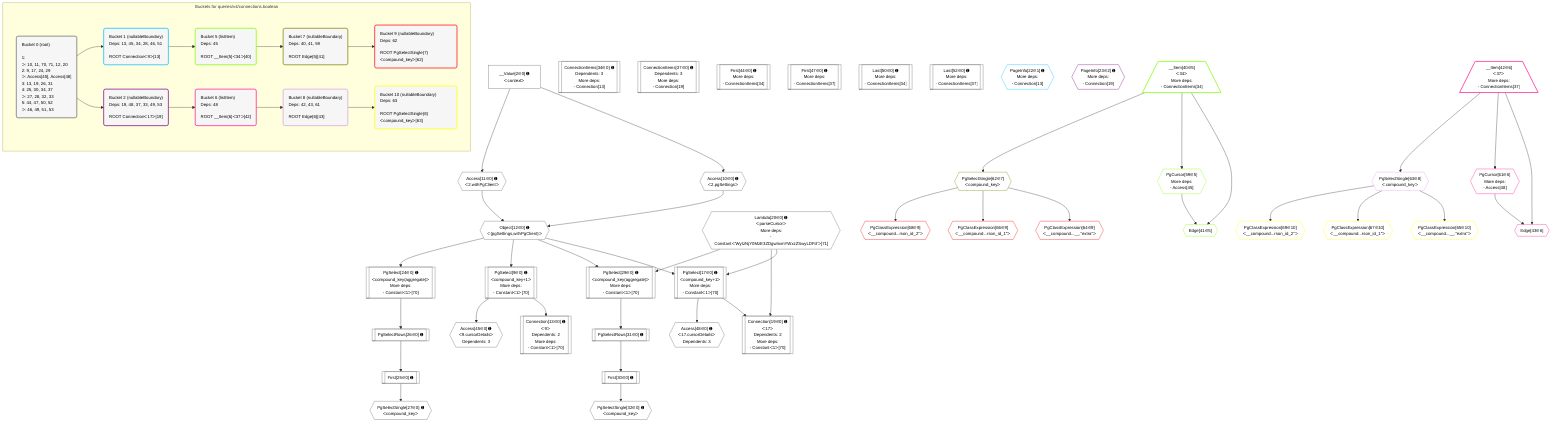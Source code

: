 %%{init: {'themeVariables': { 'fontSize': '12px'}}}%%
graph TD
    classDef path fill:#eee,stroke:#000,color:#000
    classDef plan fill:#fff,stroke-width:1px,color:#000
    classDef itemplan fill:#fff,stroke-width:2px,color:#000
    classDef unbatchedplan fill:#dff,stroke-width:1px,color:#000
    classDef sideeffectplan fill:#fcc,stroke-width:2px,color:#000
    classDef bucket fill:#f6f6f6,color:#000,stroke-width:2px,text-align:left

    subgraph "Buckets for queries/v4/connections.boolean"
    Bucket0("Bucket 0 (root)<br /><br />1: <br />ᐳ: 10, 11, 70, 71, 12, 20<br />2: 9, 17, 24, 29<br />ᐳ: Access[45], Access[48]<br />3: 13, 19, 26, 31<br />4: 25, 30, 34, 37<br />ᐳ: 27, 28, 32, 33<br />5: 44, 47, 50, 52<br />ᐳ: 46, 49, 51, 53"):::bucket
    Bucket1("Bucket 1 (nullableBoundary)<br />Deps: 13, 45, 34, 28, 46, 51<br /><br />ROOT Connectionᐸ9ᐳ[13]"):::bucket
    Bucket2("Bucket 2 (nullableBoundary)<br />Deps: 19, 48, 37, 33, 49, 53<br /><br />ROOT Connectionᐸ17ᐳ[19]"):::bucket
    Bucket5("Bucket 5 (listItem)<br />Deps: 45<br /><br />ROOT __Item{5}ᐸ34ᐳ[40]"):::bucket
    Bucket6("Bucket 6 (listItem)<br />Deps: 48<br /><br />ROOT __Item{6}ᐸ37ᐳ[42]"):::bucket
    Bucket7("Bucket 7 (nullableBoundary)<br />Deps: 40, 41, 59<br /><br />ROOT Edge{5}[41]"):::bucket
    Bucket8("Bucket 8 (nullableBoundary)<br />Deps: 42, 43, 61<br /><br />ROOT Edge{6}[43]"):::bucket
    Bucket9("Bucket 9 (nullableBoundary)<br />Deps: 62<br /><br />ROOT PgSelectSingle{7}ᐸcompound_keyᐳ[62]"):::bucket
    Bucket10("Bucket 10 (nullableBoundary)<br />Deps: 63<br /><br />ROOT PgSelectSingle{8}ᐸcompound_keyᐳ[63]"):::bucket
    end
    Bucket0 --> Bucket1 & Bucket2
    Bucket1 --> Bucket5
    Bucket2 --> Bucket6
    Bucket5 --> Bucket7
    Bucket6 --> Bucket8
    Bucket7 --> Bucket9
    Bucket8 --> Bucket10

    %% plan dependencies
    PgSelect17[["PgSelect[17∈0] ➊<br />ᐸcompound_key+1ᐳ<br />More deps:<br />- Constantᐸ1ᐳ[70]"]]:::plan
    Object12{{"Object[12∈0] ➊<br />ᐸ{pgSettings,withPgClient}ᐳ"}}:::plan
    Lambda20{{"Lambda[20∈0] ➊<br />ᐸparseCursorᐳ<br />More deps:<br />- Constantᐸ'WyIzNjY0MzE3ZDgwIixmYWxzZSwyLDFd'ᐳ[71]"}}:::plan
    Object12 & Lambda20 --> PgSelect17
    Connection19[["Connection[19∈0] ➊<br />ᐸ17ᐳ<br />Dependents: 2<br />More deps:<br />- Constantᐸ1ᐳ[70]"]]:::plan
    PgSelect17 & Lambda20 --> Connection19
    PgSelect29[["PgSelect[29∈0] ➊<br />ᐸcompound_key(aggregate)ᐳ<br />More deps:<br />- Constantᐸ1ᐳ[70]"]]:::plan
    Object12 & Lambda20 --> PgSelect29
    PgSelect9[["PgSelect[9∈0] ➊<br />ᐸcompound_key+1ᐳ<br />More deps:<br />- Constantᐸ1ᐳ[70]"]]:::plan
    Object12 --> PgSelect9
    Access10{{"Access[10∈0] ➊<br />ᐸ2.pgSettingsᐳ"}}:::plan
    Access11{{"Access[11∈0] ➊<br />ᐸ2.withPgClientᐳ"}}:::plan
    Access10 & Access11 --> Object12
    Connection13[["Connection[13∈0] ➊<br />ᐸ9ᐳ<br />Dependents: 2<br />More deps:<br />- Constantᐸ1ᐳ[70]"]]:::plan
    PgSelect9 --> Connection13
    PgSelect24[["PgSelect[24∈0] ➊<br />ᐸcompound_key(aggregate)ᐳ<br />More deps:<br />- Constantᐸ1ᐳ[70]"]]:::plan
    Object12 --> PgSelect24
    __Value2["__Value[2∈0] ➊<br />ᐸcontextᐳ"]:::plan
    __Value2 --> Access10
    __Value2 --> Access11
    First25[["First[25∈0] ➊"]]:::plan
    PgSelectRows26[["PgSelectRows[26∈0] ➊"]]:::plan
    PgSelectRows26 --> First25
    PgSelect24 --> PgSelectRows26
    PgSelectSingle27{{"PgSelectSingle[27∈0] ➊<br />ᐸcompound_keyᐳ"}}:::plan
    First25 --> PgSelectSingle27
    First30[["First[30∈0] ➊"]]:::plan
    PgSelectRows31[["PgSelectRows[31∈0] ➊"]]:::plan
    PgSelectRows31 --> First30
    PgSelect29 --> PgSelectRows31
    PgSelectSingle32{{"PgSelectSingle[32∈0] ➊<br />ᐸcompound_keyᐳ"}}:::plan
    First30 --> PgSelectSingle32
    ConnectionItems34[["ConnectionItems[34∈0] ➊<br />Dependents: 3<br />More deps:<br />- Connection[13]"]]:::plan
    ConnectionItems37[["ConnectionItems[37∈0] ➊<br />Dependents: 3<br />More deps:<br />- Connection[19]"]]:::plan
    First44[["First[44∈0] ➊<br />More deps:<br />- ConnectionItems[34]"]]:::plan
    Access45{{"Access[45∈0] ➊<br />ᐸ9.cursorDetailsᐳ<br />Dependents: 3"}}:::plan
    PgSelect9 --> Access45
    First47[["First[47∈0] ➊<br />More deps:<br />- ConnectionItems[37]"]]:::plan
    Access48{{"Access[48∈0] ➊<br />ᐸ17.cursorDetailsᐳ<br />Dependents: 3"}}:::plan
    PgSelect17 --> Access48
    Last50[["Last[50∈0] ➊<br />More deps:<br />- ConnectionItems[34]"]]:::plan
    Last52[["Last[52∈0] ➊<br />More deps:<br />- ConnectionItems[37]"]]:::plan
    PageInfo22{{"PageInfo[22∈1] ➊<br />More deps:<br />- Connection[13]"}}:::plan
    PageInfo23{{"PageInfo[23∈2] ➊<br />More deps:<br />- Connection[19]"}}:::plan
    Edge41{{"Edge[41∈5]"}}:::plan
    __Item40[/"__Item[40∈5]<br />ᐸ34ᐳ<br />More deps:<br />- ConnectionItems[34]"\]:::itemplan
    PgCursor59{{"PgCursor[59∈5]<br />More deps:<br />- Access[45]"}}:::plan
    __Item40 & PgCursor59 --> Edge41
    __Item40 --> PgCursor59
    Edge43{{"Edge[43∈6]"}}:::plan
    __Item42[/"__Item[42∈6]<br />ᐸ37ᐳ<br />More deps:<br />- ConnectionItems[37]"\]:::itemplan
    PgCursor61{{"PgCursor[61∈6]<br />More deps:<br />- Access[48]"}}:::plan
    __Item42 & PgCursor61 --> Edge43
    __Item42 --> PgCursor61
    PgSelectSingle62{{"PgSelectSingle[62∈7]<br />ᐸcompound_keyᐳ"}}:::plan
    __Item40 --> PgSelectSingle62
    PgSelectSingle63{{"PgSelectSingle[63∈8]<br />ᐸcompound_keyᐳ"}}:::plan
    __Item42 --> PgSelectSingle63
    PgClassExpression64{{"PgClassExpression[64∈9]<br />ᐸ__compound...__.”extra”ᐳ"}}:::plan
    PgSelectSingle62 --> PgClassExpression64
    PgClassExpression66{{"PgClassExpression[66∈9]<br />ᐸ__compound...rson_id_1”ᐳ"}}:::plan
    PgSelectSingle62 --> PgClassExpression66
    PgClassExpression68{{"PgClassExpression[68∈9]<br />ᐸ__compound...rson_id_2”ᐳ"}}:::plan
    PgSelectSingle62 --> PgClassExpression68
    PgClassExpression65{{"PgClassExpression[65∈10]<br />ᐸ__compound...__.”extra”ᐳ"}}:::plan
    PgSelectSingle63 --> PgClassExpression65
    PgClassExpression67{{"PgClassExpression[67∈10]<br />ᐸ__compound...rson_id_1”ᐳ"}}:::plan
    PgSelectSingle63 --> PgClassExpression67
    PgClassExpression69{{"PgClassExpression[69∈10]<br />ᐸ__compound...rson_id_2”ᐳ"}}:::plan
    PgSelectSingle63 --> PgClassExpression69

    %% define steps
    classDef bucket0 stroke:#696969
    class Bucket0,__Value2,PgSelect9,Access10,Access11,Object12,Connection13,PgSelect17,Connection19,Lambda20,PgSelect24,First25,PgSelectRows26,PgSelectSingle27,PgSelect29,First30,PgSelectRows31,PgSelectSingle32,ConnectionItems34,ConnectionItems37,First44,Access45,First47,Access48,Last50,Last52 bucket0
    classDef bucket1 stroke:#00bfff
    class Bucket1,PageInfo22 bucket1
    classDef bucket2 stroke:#7f007f
    class Bucket2,PageInfo23 bucket2
    classDef bucket5 stroke:#7fff00
    class Bucket5,__Item40,Edge41,PgCursor59 bucket5
    classDef bucket6 stroke:#ff1493
    class Bucket6,__Item42,Edge43,PgCursor61 bucket6
    classDef bucket7 stroke:#808000
    class Bucket7,PgSelectSingle62 bucket7
    classDef bucket8 stroke:#dda0dd
    class Bucket8,PgSelectSingle63 bucket8
    classDef bucket9 stroke:#ff0000
    class Bucket9,PgClassExpression64,PgClassExpression66,PgClassExpression68 bucket9
    classDef bucket10 stroke:#ffff00
    class Bucket10,PgClassExpression65,PgClassExpression67,PgClassExpression69 bucket10